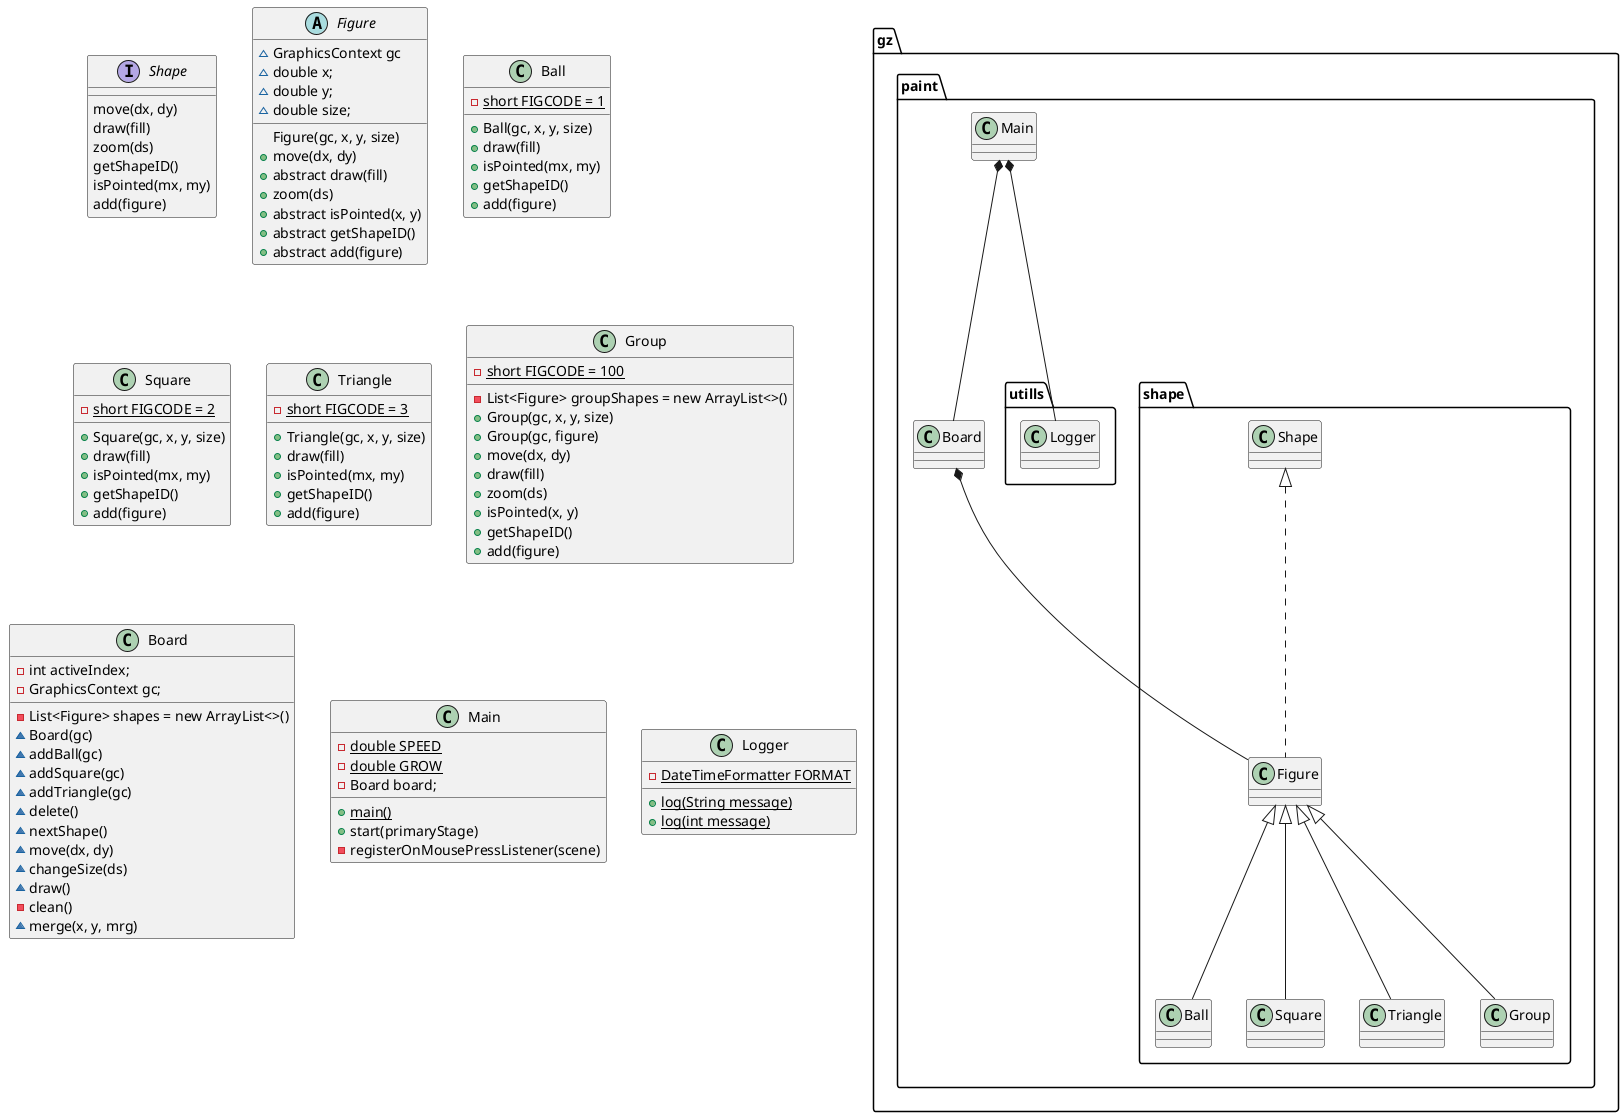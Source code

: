 @startuml

package "gz.paint" {
    Main *-- Board
    package "shape" {
        Board *-- Figure
        Shape <|.. Figure
        Figure <|-- Ball
        Figure <|-- Square
        Figure <|-- Triangle
        Figure <|-- Group
    }
    package "utills" {
        Main *-- Logger
    }
}

interface Shape {
    move(dx, dy)
    draw(fill)
    zoom(ds)
    getShapeID()
    isPointed(mx, my)
    add(figure)
}

abstract class Figure {
    ~ GraphicsContext gc
    ~ double x;
    ~ double y;
    ~ double size;
    Figure(gc, x, y, size)
    + move(dx, dy)
    + abstract draw(fill)
    + zoom(ds)
    + abstract isPointed(x, y)
    + abstract getShapeID()
    + abstract add(figure)
}

class Ball {
    - {static} short FIGCODE = 1
    + Ball(gc, x, y, size)
    + draw(fill)
    + isPointed(mx, my)
    + getShapeID()
    + add(figure)
}

class Square {
    - {static} short FIGCODE = 2
    + Square(gc, x, y, size)
    + draw(fill)
    + isPointed(mx, my)
    + getShapeID()
    + add(figure)
}

class Triangle {
    - {static} short FIGCODE = 3
    + Triangle(gc, x, y, size)
    + draw(fill)
    + isPointed(mx, my)
    + getShapeID()
    + add(figure)
}

class Group {
    - {static} short FIGCODE = 100
    - List<Figure> groupShapes = new ArrayList<>()
    + Group(gc, x, y, size)
    + Group(gc, figure)
    + move(dx, dy)
    + draw(fill)
    + zoom(ds)
    + isPointed(x, y)
    + getShapeID()
    + add(figure)
}

class Board {
    - int activeIndex;
    - GraphicsContext gc;
    - List<Figure> shapes = new ArrayList<>()
    ~ Board(gc)
    ~ addBall(gc)
    ~ addSquare(gc)
    ~ addTriangle(gc)
    ~ delete()
    ~ nextShape()
    ~ move(dx, dy)
    ~ changeSize(ds)
    ~ draw()
    - clean()
    ~ merge(x, y, mrg)

}

class Main {
    - {static} double SPEED
    - {static} double GROW
    - Board board;
    + {static} main()
    + start(primaryStage)
    - registerOnMousePressListener(scene)
}

class Logger {
    - {static} DateTimeFormatter FORMAT
    + {static} log(String message)
    + {static} log(int message)

}

@enduml
